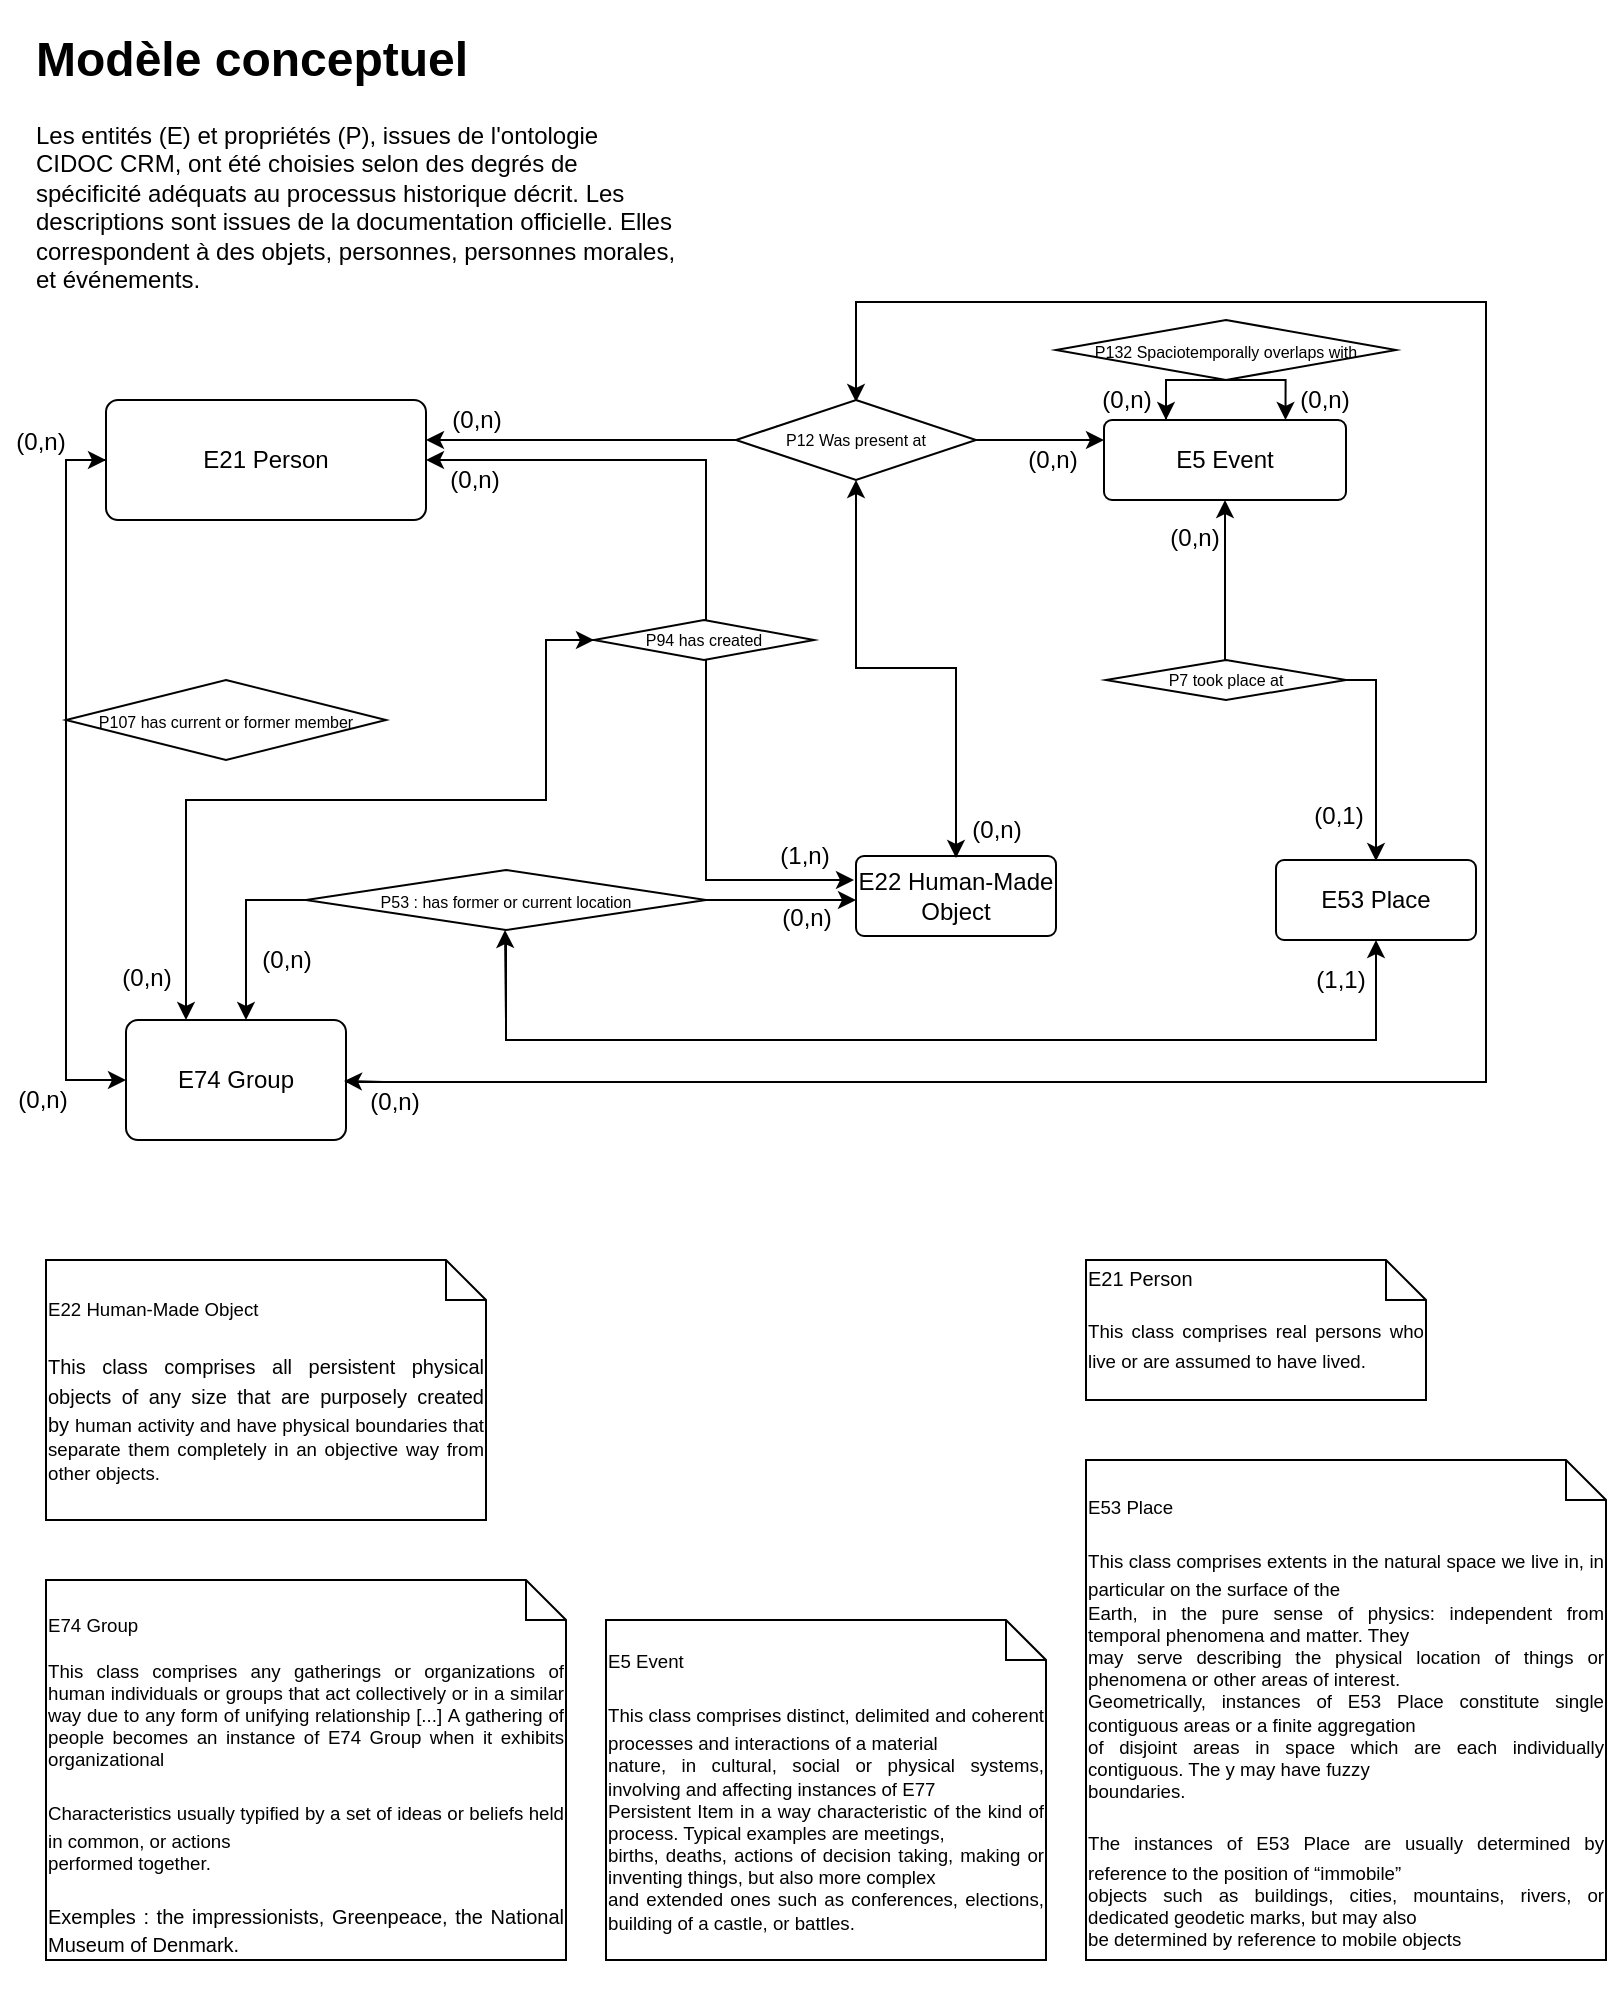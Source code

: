 <mxfile version="18.0.1" type="github">
  <diagram id="R2lEEEUBdFMjLlhIrx00" name="Page-1">
    <mxGraphModel dx="1751" dy="561" grid="1" gridSize="10" guides="1" tooltips="1" connect="1" arrows="1" fold="1" page="1" pageScale="1" pageWidth="850" pageHeight="1100" math="0" shadow="0" extFonts="Permanent Marker^https://fonts.googleapis.com/css?family=Permanent+Marker">
      <root>
        <mxCell id="0" />
        <mxCell id="1" parent="0" />
        <mxCell id="z1EBOcEIEcNwOvusTDca-82" style="edgeStyle=orthogonalEdgeStyle;rounded=0;orthogonalLoop=1;jettySize=auto;html=1;fontFamily=Helvetica;fontSize=8;entryX=0.43;entryY=0.013;entryDx=0;entryDy=0;entryPerimeter=0;startArrow=none;" parent="1" edge="1">
          <mxGeometry relative="1" as="geometry">
            <mxPoint x="685" y="430.52" as="targetPoint" />
            <mxPoint x="677" y="340" as="sourcePoint" />
            <Array as="points">
              <mxPoint x="597" y="340" />
              <mxPoint x="685" y="340" />
            </Array>
          </mxGeometry>
        </mxCell>
        <mxCell id="z1EBOcEIEcNwOvusTDca-83" style="edgeStyle=orthogonalEdgeStyle;rounded=0;orthogonalLoop=1;jettySize=auto;html=1;fontFamily=Helvetica;fontSize=8;exitX=0;exitY=0.25;exitDx=0;exitDy=0;startArrow=none;" parent="1" source="z1EBOcEIEcNwOvusTDca-75" edge="1">
          <mxGeometry relative="1" as="geometry">
            <mxPoint x="210" y="220" as="targetPoint" />
            <mxPoint x="510" y="220" as="sourcePoint" />
            <Array as="points">
              <mxPoint x="425" y="220" />
            </Array>
          </mxGeometry>
        </mxCell>
        <mxCell id="z1EBOcEIEcNwOvusTDca-124" style="edgeStyle=orthogonalEdgeStyle;rounded=0;orthogonalLoop=1;jettySize=auto;html=1;fontFamily=Helvetica;fontSize=12;entryX=0.75;entryY=0;entryDx=0;entryDy=0;" parent="1" source="z1EBOcEIEcNwOvusTDca-19" target="z1EBOcEIEcNwOvusTDca-19" edge="1">
          <mxGeometry relative="1" as="geometry">
            <mxPoint x="610" y="200" as="targetPoint" />
            <Array as="points">
              <mxPoint x="580" y="190" />
              <mxPoint x="640" y="190" />
            </Array>
          </mxGeometry>
        </mxCell>
        <mxCell id="z1EBOcEIEcNwOvusTDca-19" value="E5 Event" style="rounded=1;arcSize=10;whiteSpace=wrap;html=1;align=center;" parent="1" vertex="1">
          <mxGeometry x="549" y="210" width="121" height="40" as="geometry" />
        </mxCell>
        <mxCell id="z1EBOcEIEcNwOvusTDca-20" value="&lt;div data-en-clipboard=&quot;true&quot; data-pm-slice=&quot;1 1 []&quot;&gt;&lt;div title=&quot;Page 62&quot; class=&quot;page&quot;&gt;&lt;div class=&quot;layoutArea&quot;&gt;&lt;div class=&quot;column&quot;&gt;&lt;p style=&quot;text-align: justify;&quot;&gt;&lt;span style=&quot;font-size: 7pt;&quot;&gt;E5 Event&lt;/span&gt;&lt;/p&gt;&lt;p&gt;&lt;/p&gt;&lt;div style=&quot;text-align: justify;&quot;&gt;&lt;span style=&quot;font-size: 7pt; background-color: initial;&quot;&gt;This class comprises distinct, delimited and coherent processes and interactions of a material&lt;/span&gt;&lt;/div&gt;&lt;span style=&quot;font-size: 7pt;&quot;&gt;&lt;div style=&quot;text-align: justify;&quot;&gt;&lt;span style=&quot;font-size: 7pt; background-color: initial;&quot;&gt;nature, in cultural, social or physical systems, involving and affecting instances of E77&lt;/span&gt;&lt;/div&gt;&lt;div style=&quot;text-align: justify;&quot;&gt;&lt;span style=&quot;font-size: 7pt; background-color: initial;&quot;&gt;Persistent Item in a way characteristic of the kind of process. Typical examples are meetings,&lt;/span&gt;&lt;/div&gt;&lt;div style=&quot;text-align: justify;&quot;&gt;&lt;span style=&quot;font-size: 7pt; background-color: initial;&quot;&gt;births, deaths, actions of decision taking, making or inventing things, but also more complex&lt;/span&gt;&lt;/div&gt;&lt;div style=&quot;text-align: justify;&quot;&gt;&lt;span style=&quot;font-size: 7pt; background-color: initial;&quot;&gt;and extended ones such as conferences, elections, building of a castle, or battles.&lt;/span&gt;&lt;/div&gt;&lt;/span&gt;&lt;p&gt;&lt;/p&gt;&lt;/div&gt;&lt;/div&gt;  &lt;/div&gt;&lt;/div&gt;" style="shape=note;size=20;whiteSpace=wrap;html=1;" parent="1" vertex="1">
          <mxGeometry x="300" y="810" width="220" height="170" as="geometry" />
        </mxCell>
        <mxCell id="z1EBOcEIEcNwOvusTDca-25" value="&lt;div data-en-clipboard=&quot;true&quot; data-pm-slice=&quot;1 1 []&quot;&gt;&lt;/div&gt;E53 Place" style="rounded=1;arcSize=10;whiteSpace=wrap;html=1;align=center;" parent="1" vertex="1">
          <mxGeometry x="635" y="430" width="100" height="40" as="geometry" />
        </mxCell>
        <mxCell id="z1EBOcEIEcNwOvusTDca-26" value="&lt;div data-en-clipboard=&quot;true&quot; data-pm-slice=&quot;1 1 []&quot;&gt;&lt;div data-en-clipboard=&quot;true&quot; data-pm-slice=&quot;1 1 []&quot;&gt;&lt;div style=&quot;text-align: justify;&quot;&gt;&lt;br&gt;&lt;/div&gt;&lt;div title=&quot;Page 88&quot; class=&quot;page&quot;&gt;&lt;div class=&quot;layoutArea&quot;&gt;&lt;div class=&quot;column&quot;&gt;&lt;p style=&quot;text-align: justify;&quot;&gt;&lt;span style=&quot;font-size: 7pt;&quot;&gt;E53 Place&lt;/span&gt;&lt;/p&gt;&lt;p&gt;&lt;/p&gt;&lt;div style=&quot;text-align: justify;&quot;&gt;&lt;span style=&quot;font-size: 7pt; background-color: initial;&quot;&gt;This class comprises extents in the natural space we live in, in particular on the surface of the&lt;/span&gt;&lt;/div&gt;&lt;span style=&quot;font-size: 7pt;&quot;&gt;&lt;div style=&quot;text-align: justify;&quot;&gt;&lt;span style=&quot;background-color: initial; font-size: 7pt;&quot;&gt;E&lt;/span&gt;&lt;span style=&quot;background-color: initial; font-size: 7pt;&quot;&gt;arth, in the pure sense of physics: independent from temporal phenomena and matter. They&lt;/span&gt;&lt;/div&gt;&lt;/span&gt;&lt;span style=&quot;font-size: 7pt;&quot;&gt;&lt;div style=&quot;text-align: justify;&quot;&gt;&lt;span style=&quot;font-size: 7pt; background-color: initial;&quot;&gt;may serve describing the physical location of things or phenomena or other areas of interest.&lt;/span&gt;&lt;/div&gt;&lt;div style=&quot;text-align: justify;&quot;&gt;&lt;span style=&quot;font-size: 7pt; background-color: initial;&quot;&gt;Geometrically, instances of E53 Place constitute single contiguous areas or a finite aggregation&lt;/span&gt;&lt;/div&gt;&lt;div style=&quot;text-align: justify;&quot;&gt;&lt;span style=&quot;font-size: 7pt; background-color: initial;&quot;&gt;of disjoint areas in space which are each individually contiguous. The y may have fuzzy&lt;/span&gt;&lt;/div&gt;&lt;div style=&quot;text-align: justify;&quot;&gt;&lt;span style=&quot;font-size: 7pt; background-color: initial;&quot;&gt;boundaries.&lt;/span&gt;&lt;/div&gt;&lt;/span&gt;&lt;p&gt;&lt;/p&gt;     &lt;p&gt;&lt;/p&gt;&lt;div style=&quot;text-align: justify;&quot;&gt;&lt;span style=&quot;font-size: 7pt; background-color: initial;&quot;&gt;The instances of E53 Place are usually determined by reference to the position of “immobile”&lt;/span&gt;&lt;/div&gt;&lt;span style=&quot;font-size: 7pt;&quot;&gt;&lt;div style=&quot;text-align: justify;&quot;&gt;&lt;span style=&quot;font-size: 7pt; background-color: initial;&quot;&gt;objects such as buildings, cities, mountains, rivers, or dedicated geodetic marks, but may also&lt;/span&gt;&lt;/div&gt;&lt;div style=&quot;text-align: justify;&quot;&gt;&lt;span style=&quot;font-size: 7pt; background-color: initial;&quot;&gt;be determined by reference to mobile objects&lt;/span&gt;&lt;/div&gt;&lt;/span&gt;&lt;/div&gt;   &lt;/div&gt;&lt;div style=&quot;text-align: justify;&quot;&gt;&lt;br&gt;&lt;/div&gt;  &lt;/div&gt;&lt;/div&gt;&lt;/div&gt;" style="shape=note;size=20;whiteSpace=wrap;html=1;" parent="1" vertex="1">
          <mxGeometry x="540" y="730" width="260" height="250" as="geometry" />
        </mxCell>
        <mxCell id="z1EBOcEIEcNwOvusTDca-84" style="edgeStyle=orthogonalEdgeStyle;rounded=0;orthogonalLoop=1;jettySize=auto;html=1;fontFamily=Helvetica;fontSize=8;entryX=0;entryY=0.5;entryDx=0;entryDy=0;" parent="1" source="z1EBOcEIEcNwOvusTDca-27" target="z1EBOcEIEcNwOvusTDca-68" edge="1">
          <mxGeometry relative="1" as="geometry">
            <mxPoint x="30" y="460" as="targetPoint" />
            <Array as="points">
              <mxPoint x="30" y="230" />
              <mxPoint x="30" y="540" />
            </Array>
          </mxGeometry>
        </mxCell>
        <mxCell id="z1EBOcEIEcNwOvusTDca-85" style="edgeStyle=orthogonalEdgeStyle;rounded=0;orthogonalLoop=1;jettySize=auto;html=1;fontFamily=Helvetica;fontSize=8;startArrow=none;" parent="1" edge="1">
          <mxGeometry relative="1" as="geometry">
            <mxPoint x="424" y="440" as="targetPoint" />
            <mxPoint x="338" y="230" as="sourcePoint" />
            <Array as="points">
              <mxPoint x="350" y="230" />
              <mxPoint x="350" y="440" />
            </Array>
          </mxGeometry>
        </mxCell>
        <mxCell id="z1EBOcEIEcNwOvusTDca-27" value="&lt;div data-en-clipboard=&quot;true&quot; data-pm-slice=&quot;1 1 []&quot;&gt;E21 Person&lt;/div&gt;" style="rounded=1;arcSize=10;whiteSpace=wrap;html=1;align=center;" parent="1" vertex="1">
          <mxGeometry x="50" y="200" width="160" height="60" as="geometry" />
        </mxCell>
        <mxCell id="z1EBOcEIEcNwOvusTDca-28" value="&lt;div data-en-clipboard=&quot;true&quot; data-pm-slice=&quot;1 1 []&quot;&gt;&lt;div title=&quot;Page 75&quot; class=&quot;page&quot;&gt;&lt;div class=&quot;layoutArea&quot;&gt;&lt;div style=&quot;text-align: justify;&quot; class=&quot;column&quot;&gt;&lt;font style=&quot;font-size: 10px;&quot;&gt;E21 Person&lt;/font&gt;&lt;/div&gt;&lt;div class=&quot;column&quot;&gt;     &lt;p style=&quot;text-align: justify;&quot;&gt;&lt;span style=&quot;font-size: 7pt;&quot;&gt;This class comprises real persons who live or are assumed to have lived.&lt;/span&gt;&lt;/p&gt;&lt;/div&gt;&lt;/div&gt;  &lt;/div&gt;&lt;/div&gt;" style="shape=note;size=20;whiteSpace=wrap;html=1;" parent="1" vertex="1">
          <mxGeometry x="540" y="630" width="170" height="70" as="geometry" />
        </mxCell>
        <mxCell id="z1EBOcEIEcNwOvusTDca-64" value="&lt;h1&gt;Modèle conceptuel&lt;/h1&gt;&lt;p&gt;Les entités (E) et propriétés (P), issues de l&#39;ontologie CIDOC CRM, ont été choisies selon des degrés de spécificité adéquats au processus historique décrit. Les descriptions sont issues de la documentation officielle. Elles correspondent à des objets, personnes, personnes morales, et événements.&lt;/p&gt;" style="text;html=1;strokeColor=none;fillColor=none;spacing=5;spacingTop=-20;whiteSpace=wrap;overflow=hidden;rounded=0;" parent="1" vertex="1">
          <mxGeometry x="10" y="10" width="330" height="160" as="geometry" />
        </mxCell>
        <mxCell id="z1EBOcEIEcNwOvusTDca-88" style="edgeStyle=orthogonalEdgeStyle;rounded=0;orthogonalLoop=1;jettySize=auto;html=1;entryX=0.5;entryY=1;entryDx=0;entryDy=0;fontFamily=Helvetica;fontSize=10;" parent="1" target="z1EBOcEIEcNwOvusTDca-25" edge="1">
          <mxGeometry relative="1" as="geometry">
            <Array as="points">
              <mxPoint x="685" y="520" />
            </Array>
            <mxPoint x="250" y="470" as="sourcePoint" />
          </mxGeometry>
        </mxCell>
        <mxCell id="z1EBOcEIEcNwOvusTDca-92" style="edgeStyle=orthogonalEdgeStyle;rounded=0;orthogonalLoop=1;jettySize=auto;html=1;fontFamily=Helvetica;fontSize=8;entryX=0.5;entryY=0;entryDx=0;entryDy=0;" parent="1" edge="1">
          <mxGeometry relative="1" as="geometry">
            <mxPoint x="425" y="201" as="targetPoint" />
            <mxPoint x="170" y="541" as="sourcePoint" />
            <Array as="points">
              <mxPoint x="740" y="541" />
              <mxPoint x="740" y="151" />
              <mxPoint x="425" y="151" />
            </Array>
          </mxGeometry>
        </mxCell>
        <mxCell id="z1EBOcEIEcNwOvusTDca-68" value="E74 Group" style="rounded=1;arcSize=10;whiteSpace=wrap;html=1;align=center;" parent="1" vertex="1">
          <mxGeometry x="60" y="510" width="110" height="60" as="geometry" />
        </mxCell>
        <mxCell id="z1EBOcEIEcNwOvusTDca-70" value="&lt;div style=&quot;text-align: justify;&quot;&gt;&lt;br&gt;&lt;/div&gt;  &lt;div style=&quot;text-align: justify;&quot;&gt;&lt;br&gt;&lt;/div&gt; &lt;div style=&quot;text-align: justify;&quot;&gt;&lt;br&gt;&lt;/div&gt;&lt;span style=&quot;font-size: 7pt; background-color: initial;&quot;&gt;&lt;div style=&quot;text-align: justify;&quot;&gt;&lt;span style=&quot;background-color: initial; font-size: 7pt;&quot;&gt;E74 Group&lt;/span&gt;&lt;/div&gt;&lt;div style=&quot;text-align: justify;&quot;&gt;&lt;span style=&quot;background-color: initial; font-size: 7pt;&quot;&gt;&lt;br&gt;&lt;/span&gt;&lt;/div&gt;&lt;div style=&quot;text-align: justify;&quot;&gt;&lt;span style=&quot;background-color: initial; font-size: 7pt;&quot;&gt;This class comprises any gatherings or organizations of human individuals or groups that act&amp;nbsp;&lt;/span&gt;&lt;span style=&quot;background-color: initial; font-size: 7pt;&quot;&gt;collectively or in a similar way due to any form of unifying relationship [...]&amp;nbsp;&lt;/span&gt;&lt;span style=&quot;background-color: initial; font-size: 7pt;&quot;&gt;A gathering of people becomes an instance of E74 Group when it exhibits organizational&lt;/span&gt;&lt;/div&gt;&lt;/span&gt;&lt;div title=&quot;Page 100&quot; class=&quot;page&quot;&gt;&lt;div class=&quot;layoutArea&quot;&gt;&lt;div class=&quot;column&quot;&gt;&lt;div title=&quot;Page 101&quot; class=&quot;page&quot;&gt;&lt;div class=&quot;layoutArea&quot;&gt;&lt;div class=&quot;column&quot;&gt;&lt;p&gt;&lt;/p&gt;&lt;div style=&quot;text-align: justify;&quot;&gt;&lt;span style=&quot;font-size: 7pt; background-color: initial;&quot;&gt;Characteristics usually typified by a set of ideas or beliefs held in common, or actions&lt;/span&gt;&lt;/div&gt;&lt;span style=&quot;font-size: 7pt;&quot;&gt;&lt;div style=&quot;text-align: justify;&quot;&gt;&lt;span style=&quot;font-size: 7pt; background-color: initial;&quot;&gt;performed together.&amp;nbsp;&lt;/span&gt;&lt;/div&gt;&lt;/span&gt;&lt;p&gt;&lt;/p&gt;&lt;p style=&quot;text-align: justify;&quot;&gt;&lt;span style=&quot;font-size: 10px; background-color: initial;&quot;&gt;Exemples : the impressionists, Greenpeace, the National Museum of Denmark.&lt;/span&gt;&lt;/p&gt;&lt;/div&gt;&lt;/div&gt;&lt;/div&gt;&lt;/div&gt;   &lt;/div&gt;&lt;div style=&quot;text-align: justify;&quot;&gt;&lt;br&gt;&lt;/div&gt;  &lt;/div&gt;" style="shape=note;size=20;whiteSpace=wrap;html=1;" parent="1" vertex="1">
          <mxGeometry x="20" y="790" width="260" height="190" as="geometry" />
        </mxCell>
        <mxCell id="z1EBOcEIEcNwOvusTDca-91" style="edgeStyle=orthogonalEdgeStyle;rounded=0;orthogonalLoop=1;jettySize=auto;html=1;fontFamily=Helvetica;fontSize=8;startArrow=none;exitX=0;exitY=0.5;exitDx=0;exitDy=0;" parent="1" source="z1EBOcEIEcNwOvusTDca-30" edge="1">
          <mxGeometry relative="1" as="geometry">
            <mxPoint x="120" y="510" as="targetPoint" />
            <Array as="points">
              <mxPoint x="120" y="450" />
              <mxPoint x="120" y="510" />
            </Array>
          </mxGeometry>
        </mxCell>
        <mxCell id="z1EBOcEIEcNwOvusTDca-156" style="edgeStyle=orthogonalEdgeStyle;rounded=0;orthogonalLoop=1;jettySize=auto;html=1;entryX=0.5;entryY=1;entryDx=0;entryDy=0;fontFamily=Helvetica;fontSize=8;" parent="1" source="z1EBOcEIEcNwOvusTDca-71" target="z1EBOcEIEcNwOvusTDca-75" edge="1">
          <mxGeometry relative="1" as="geometry" />
        </mxCell>
        <mxCell id="z1EBOcEIEcNwOvusTDca-71" value="E22 Human-Made Object" style="rounded=1;arcSize=10;whiteSpace=wrap;html=1;align=center;" parent="1" vertex="1">
          <mxGeometry x="425" y="428" width="100" height="40" as="geometry" />
        </mxCell>
        <mxCell id="z1EBOcEIEcNwOvusTDca-72" value="&lt;div style=&quot;text-align: justify;&quot;&gt;&lt;span style=&quot;background-color: initial; font-size: 7pt;&quot;&gt;E22 Human-Made Object&lt;/span&gt;&lt;/div&gt;&lt;span style=&quot;background-color: initial;&quot;&gt;&lt;div style=&quot;text-align: justify;&quot;&gt;&lt;font size=&quot;1&quot;&gt;&lt;br&gt;&lt;/font&gt;&lt;/div&gt;&lt;font size=&quot;1&quot;&gt;&lt;div style=&quot;text-align: justify;&quot;&gt;&lt;span style=&quot;background-color: initial; font-size: 12px;&quot;&gt;&lt;font size=&quot;1&quot;&gt;This class comprises all persistent physical objects of any size that are purposely created by&amp;nbsp;&lt;/font&gt;&lt;/span&gt;&lt;span style=&quot;background-color: initial; font-size: 7pt;&quot;&gt;human activity and have physical boundaries that separate them completely in an objective&amp;nbsp;&lt;/span&gt;&lt;span style=&quot;background-color: initial; font-size: 7pt;&quot;&gt;way from other objects.&amp;nbsp;&lt;/span&gt;&lt;/div&gt;&lt;/font&gt;&lt;/span&gt;" style="shape=note;size=20;whiteSpace=wrap;html=1;" parent="1" vertex="1">
          <mxGeometry x="20" y="630" width="220" height="130" as="geometry" />
        </mxCell>
        <mxCell id="z1EBOcEIEcNwOvusTDca-89" value="&lt;br&gt;&lt;div title=&quot;Page 101&quot; class=&quot;page&quot;&gt;&lt;div class=&quot;layoutArea&quot;&gt;&lt;div class=&quot;column&quot;&gt;     &lt;p&gt;&lt;font style=&quot;font-size: 8px;&quot;&gt;P107 has current or former member&lt;/font&gt;&lt;/p&gt;&lt;/div&gt;   &lt;/div&gt;&lt;br&gt;  &lt;/div&gt;" style="shape=rhombus;perimeter=rhombusPerimeter;whiteSpace=wrap;html=1;align=center;fontFamily=Helvetica;fontSize=10;" parent="1" vertex="1">
          <mxGeometry x="30" y="340" width="160" height="40" as="geometry" />
        </mxCell>
        <mxCell id="z1EBOcEIEcNwOvusTDca-102" value="" style="endArrow=classic;html=1;rounded=0;fontFamily=Helvetica;fontSize=8;" parent="1" edge="1">
          <mxGeometry width="50" height="50" relative="1" as="geometry">
            <mxPoint x="30" y="230" as="sourcePoint" />
            <mxPoint x="50" y="230" as="targetPoint" />
          </mxGeometry>
        </mxCell>
        <mxCell id="z1EBOcEIEcNwOvusTDca-103" value="" style="endArrow=classic;html=1;rounded=0;fontFamily=Helvetica;fontSize=8;exitX=1;exitY=0.5;exitDx=0;exitDy=0;" parent="1" source="z1EBOcEIEcNwOvusTDca-30" edge="1">
          <mxGeometry width="50" height="50" relative="1" as="geometry">
            <mxPoint x="375" y="450" as="sourcePoint" />
            <mxPoint x="425" y="450" as="targetPoint" />
          </mxGeometry>
        </mxCell>
        <mxCell id="z1EBOcEIEcNwOvusTDca-104" value="" style="endArrow=classic;html=1;rounded=0;fontFamily=Helvetica;fontSize=8;" parent="1" edge="1">
          <mxGeometry width="50" height="50" relative="1" as="geometry">
            <mxPoint x="250" y="510" as="sourcePoint" />
            <mxPoint x="249.5" y="465" as="targetPoint" />
          </mxGeometry>
        </mxCell>
        <mxCell id="z1EBOcEIEcNwOvusTDca-105" value="" style="endArrow=classic;html=1;rounded=0;fontFamily=Helvetica;fontSize=8;" parent="1" edge="1">
          <mxGeometry width="50" height="50" relative="1" as="geometry">
            <mxPoint x="189" y="541" as="sourcePoint" />
            <mxPoint x="169" y="540.5" as="targetPoint" />
          </mxGeometry>
        </mxCell>
        <mxCell id="z1EBOcEIEcNwOvusTDca-106" value="" style="endArrow=classic;html=1;rounded=0;fontFamily=Helvetica;fontSize=8;" parent="1" edge="1">
          <mxGeometry width="50" height="50" relative="1" as="geometry">
            <mxPoint x="609.5" y="330" as="sourcePoint" />
            <mxPoint x="609.5" y="250" as="targetPoint" />
          </mxGeometry>
        </mxCell>
        <mxCell id="z1EBOcEIEcNwOvusTDca-107" value="&lt;font style=&quot;font-size: 12px;&quot;&gt;(0,n)&lt;/font&gt;" style="text;html=1;align=center;verticalAlign=middle;resizable=0;points=[];autosize=1;strokeColor=none;fillColor=none;fontSize=8;fontFamily=Helvetica;" parent="1" vertex="1">
          <mxGeometry x="215" y="200" width="40" height="20" as="geometry" />
        </mxCell>
        <mxCell id="z1EBOcEIEcNwOvusTDca-108" value="&lt;span style=&quot;font-size: 12px;&quot;&gt;(0,n)&lt;/span&gt;" style="text;html=1;align=center;verticalAlign=middle;resizable=0;points=[];autosize=1;strokeColor=none;fillColor=none;fontSize=8;fontFamily=Helvetica;" parent="1" vertex="1">
          <mxGeometry x="-2" y="540" width="40" height="20" as="geometry" />
        </mxCell>
        <mxCell id="z1EBOcEIEcNwOvusTDca-110" value="&lt;span style=&quot;font-size: 12px;&quot;&gt;(0,n)&lt;/span&gt;" style="text;html=1;align=center;verticalAlign=middle;resizable=0;points=[];autosize=1;strokeColor=none;fillColor=none;fontSize=8;fontFamily=Helvetica;" parent="1" vertex="1">
          <mxGeometry x="-3" y="211" width="40" height="20" as="geometry" />
        </mxCell>
        <mxCell id="z1EBOcEIEcNwOvusTDca-111" value="&lt;span style=&quot;font-size: 12px;&quot;&gt;(0,n)&lt;/span&gt;" style="text;html=1;align=center;verticalAlign=middle;resizable=0;points=[];autosize=1;strokeColor=none;fillColor=none;fontSize=8;fontFamily=Helvetica;" parent="1" vertex="1">
          <mxGeometry x="214" y="230" width="40" height="20" as="geometry" />
        </mxCell>
        <mxCell id="z1EBOcEIEcNwOvusTDca-112" value="&lt;span style=&quot;font-size: 12px;&quot;&gt;(1,n)&lt;/span&gt;" style="text;html=1;align=center;verticalAlign=middle;resizable=0;points=[];autosize=1;strokeColor=none;fillColor=none;fontSize=8;fontFamily=Helvetica;" parent="1" vertex="1">
          <mxGeometry x="379" y="418" width="40" height="20" as="geometry" />
        </mxCell>
        <mxCell id="z1EBOcEIEcNwOvusTDca-115" value="&lt;span style=&quot;font-size: 12px;&quot;&gt;(0,n)&lt;/span&gt;" style="text;html=1;align=center;verticalAlign=middle;resizable=0;points=[];autosize=1;strokeColor=none;fillColor=none;fontSize=8;fontFamily=Helvetica;" parent="1" vertex="1">
          <mxGeometry x="174" y="541" width="40" height="20" as="geometry" />
        </mxCell>
        <mxCell id="z1EBOcEIEcNwOvusTDca-116" value="&lt;span style=&quot;font-size: 12px;&quot;&gt;(0,n)&lt;/span&gt;" style="text;html=1;align=center;verticalAlign=middle;resizable=0;points=[];autosize=1;strokeColor=none;fillColor=none;fontSize=8;fontFamily=Helvetica;" parent="1" vertex="1">
          <mxGeometry x="503" y="220" width="40" height="20" as="geometry" />
        </mxCell>
        <mxCell id="z1EBOcEIEcNwOvusTDca-117" value="(1,1)" style="text;html=1;align=center;verticalAlign=middle;resizable=0;points=[];autosize=1;strokeColor=none;fillColor=none;fontSize=12;fontFamily=Helvetica;" parent="1" vertex="1">
          <mxGeometry x="647" y="480" width="40" height="20" as="geometry" />
        </mxCell>
        <mxCell id="z1EBOcEIEcNwOvusTDca-118" value="&lt;span style=&quot;font-size: 12px;&quot;&gt;(0,n)&lt;/span&gt;" style="text;html=1;align=center;verticalAlign=middle;resizable=0;points=[];autosize=1;strokeColor=none;fillColor=none;fontSize=8;fontFamily=Helvetica;" parent="1" vertex="1">
          <mxGeometry x="574" y="259" width="40" height="20" as="geometry" />
        </mxCell>
        <mxCell id="z1EBOcEIEcNwOvusTDca-119" value="(0,1)" style="text;html=1;align=center;verticalAlign=middle;resizable=0;points=[];autosize=1;strokeColor=none;fillColor=none;fontSize=12;fontFamily=Helvetica;" parent="1" vertex="1">
          <mxGeometry x="646" y="398" width="40" height="20" as="geometry" />
        </mxCell>
        <mxCell id="z1EBOcEIEcNwOvusTDca-120" value="&lt;span style=&quot;font-size: 12px;&quot;&gt;(0,n)&lt;/span&gt;" style="text;html=1;align=center;verticalAlign=middle;resizable=0;points=[];autosize=1;strokeColor=none;fillColor=none;fontSize=8;fontFamily=Helvetica;" parent="1" vertex="1">
          <mxGeometry x="380" y="449" width="40" height="20" as="geometry" />
        </mxCell>
        <mxCell id="z1EBOcEIEcNwOvusTDca-121" value="&lt;span style=&quot;font-size: 12px;&quot;&gt;(0,n)&lt;/span&gt;" style="text;html=1;align=center;verticalAlign=middle;resizable=0;points=[];autosize=1;strokeColor=none;fillColor=none;fontSize=8;fontFamily=Helvetica;" parent="1" vertex="1">
          <mxGeometry x="120" y="470" width="40" height="20" as="geometry" />
        </mxCell>
        <mxCell id="z1EBOcEIEcNwOvusTDca-125" value="" style="endArrow=classic;html=1;rounded=0;fontFamily=Helvetica;fontSize=12;" parent="1" edge="1">
          <mxGeometry width="50" height="50" relative="1" as="geometry">
            <mxPoint x="580" y="190" as="sourcePoint" />
            <mxPoint x="580" y="210" as="targetPoint" />
          </mxGeometry>
        </mxCell>
        <mxCell id="z1EBOcEIEcNwOvusTDca-126" value="&lt;font style=&quot;font-size: 8px;&quot;&gt;P132 Spaciotemporally overlaps with&lt;/font&gt;" style="shape=rhombus;perimeter=rhombusPerimeter;whiteSpace=wrap;html=1;align=center;fontFamily=Helvetica;fontSize=12;" parent="1" vertex="1">
          <mxGeometry x="525" y="160" width="170" height="30" as="geometry" />
        </mxCell>
        <mxCell id="z1EBOcEIEcNwOvusTDca-130" value="&lt;span style=&quot;font-size: 12px;&quot;&gt;(0,n)&lt;/span&gt;" style="text;html=1;align=center;verticalAlign=middle;resizable=0;points=[];autosize=1;strokeColor=none;fillColor=none;fontSize=8;fontFamily=Helvetica;" parent="1" vertex="1">
          <mxGeometry x="540" y="190" width="40" height="20" as="geometry" />
        </mxCell>
        <mxCell id="z1EBOcEIEcNwOvusTDca-131" value="&lt;span style=&quot;font-size: 12px;&quot;&gt;(0,n)&lt;/span&gt;" style="text;html=1;align=center;verticalAlign=middle;resizable=0;points=[];autosize=1;strokeColor=none;fillColor=none;fontSize=8;fontFamily=Helvetica;" parent="1" vertex="1">
          <mxGeometry x="639" y="190" width="40" height="20" as="geometry" />
        </mxCell>
        <mxCell id="z1EBOcEIEcNwOvusTDca-81" value="P7 took place at" style="shape=rhombus;perimeter=rhombusPerimeter;whiteSpace=wrap;html=1;align=center;fontFamily=Helvetica;fontSize=8;" parent="1" vertex="1">
          <mxGeometry x="550" y="330" width="120" height="20" as="geometry" />
        </mxCell>
        <mxCell id="z1EBOcEIEcNwOvusTDca-168" style="edgeStyle=orthogonalEdgeStyle;rounded=0;orthogonalLoop=1;jettySize=auto;html=1;exitX=0;exitY=0.5;exitDx=0;exitDy=0;fontFamily=Helvetica;fontSize=8;" parent="1" source="z1EBOcEIEcNwOvusTDca-86" edge="1">
          <mxGeometry relative="1" as="geometry">
            <mxPoint x="90" y="510" as="targetPoint" />
            <Array as="points">
              <mxPoint x="270" y="320" />
              <mxPoint x="270" y="400" />
              <mxPoint x="90" y="400" />
              <mxPoint x="90" y="510" />
            </Array>
          </mxGeometry>
        </mxCell>
        <mxCell id="z1EBOcEIEcNwOvusTDca-86" value="P94 has created" style="shape=rhombus;perimeter=rhombusPerimeter;whiteSpace=wrap;html=1;align=center;fontFamily=Helvetica;fontSize=8;" parent="1" vertex="1">
          <mxGeometry x="294" y="310" width="110" height="20" as="geometry" />
        </mxCell>
        <mxCell id="z1EBOcEIEcNwOvusTDca-141" value="" style="endArrow=classic;html=1;rounded=0;fontFamily=Helvetica;fontSize=8;" parent="1" edge="1">
          <mxGeometry width="50" height="50" relative="1" as="geometry">
            <mxPoint x="344" y="230" as="sourcePoint" />
            <mxPoint x="210" y="230" as="targetPoint" />
          </mxGeometry>
        </mxCell>
        <mxCell id="z1EBOcEIEcNwOvusTDca-30" value="&lt;div data-en-clipboard=&quot;true&quot; data-pm-slice=&quot;1 1 []&quot;&gt;&lt;div data-en-clipboard=&quot;true&quot; data-pm-slice=&quot;1 1 []&quot;&gt;&lt;font style=&quot;font-size: 8px;&quot;&gt;P53 : has former or current location&lt;/font&gt;&lt;/div&gt;&lt;/div&gt;" style="shape=rhombus;perimeter=rhombusPerimeter;whiteSpace=wrap;html=1;align=center;" parent="1" vertex="1">
          <mxGeometry x="150" y="435" width="200" height="30" as="geometry" />
        </mxCell>
        <mxCell id="z1EBOcEIEcNwOvusTDca-148" value="&lt;font style=&quot;font-size: 12px;&quot;&gt;(0,n)&lt;/font&gt;" style="text;html=1;align=center;verticalAlign=middle;resizable=0;points=[];autosize=1;strokeColor=none;fillColor=none;fontSize=8;fontFamily=Helvetica;" parent="1" vertex="1">
          <mxGeometry x="475" y="405" width="40" height="20" as="geometry" />
        </mxCell>
        <mxCell id="z1EBOcEIEcNwOvusTDca-150" value="" style="endArrow=classic;html=1;rounded=0;fontFamily=Helvetica;fontSize=8;entryX=0;entryY=0.25;entryDx=0;entryDy=0;exitX=1;exitY=0.5;exitDx=0;exitDy=0;" parent="1" source="z1EBOcEIEcNwOvusTDca-75" target="z1EBOcEIEcNwOvusTDca-19" edge="1">
          <mxGeometry width="50" height="50" relative="1" as="geometry">
            <mxPoint x="530" y="220" as="sourcePoint" />
            <mxPoint x="450" y="320" as="targetPoint" />
          </mxGeometry>
        </mxCell>
        <mxCell id="z1EBOcEIEcNwOvusTDca-151" value="" style="endArrow=classic;html=1;rounded=0;fontFamily=Helvetica;fontSize=8;" parent="1" edge="1">
          <mxGeometry width="50" height="50" relative="1" as="geometry">
            <mxPoint x="475" y="399" as="sourcePoint" />
            <mxPoint x="475" y="429" as="targetPoint" />
          </mxGeometry>
        </mxCell>
        <mxCell id="z1EBOcEIEcNwOvusTDca-75" value="P12 Was present at" style="shape=rhombus;perimeter=rhombusPerimeter;whiteSpace=wrap;html=1;align=center;fontFamily=Helvetica;fontSize=8;" parent="1" vertex="1">
          <mxGeometry x="365" y="200" width="120" height="40" as="geometry" />
        </mxCell>
        <mxCell id="z1EBOcEIEcNwOvusTDca-169" value="" style="endArrow=classic;html=1;rounded=0;fontFamily=Helvetica;fontSize=8;entryX=0;entryY=0.5;entryDx=0;entryDy=0;" parent="1" target="z1EBOcEIEcNwOvusTDca-86" edge="1">
          <mxGeometry width="50" height="50" relative="1" as="geometry">
            <mxPoint x="270" y="320" as="sourcePoint" />
            <mxPoint x="320" y="270" as="targetPoint" />
          </mxGeometry>
        </mxCell>
        <mxCell id="z1EBOcEIEcNwOvusTDca-170" value="&lt;span style=&quot;font-size: 12px;&quot;&gt;(0,n)&lt;/span&gt;" style="text;html=1;align=center;verticalAlign=middle;resizable=0;points=[];autosize=1;strokeColor=none;fillColor=none;fontSize=8;fontFamily=Helvetica;" parent="1" vertex="1">
          <mxGeometry x="50" y="479" width="40" height="20" as="geometry" />
        </mxCell>
      </root>
    </mxGraphModel>
  </diagram>
</mxfile>
